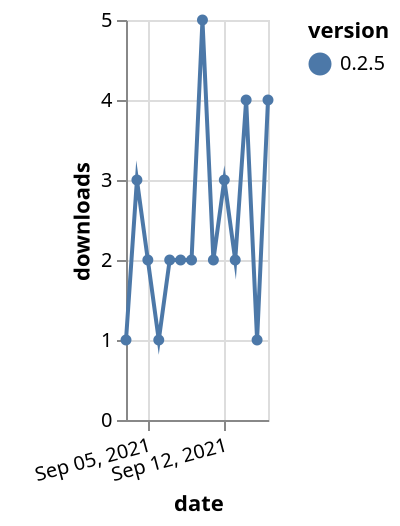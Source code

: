 {"$schema": "https://vega.github.io/schema/vega-lite/v5.json", "description": "A simple bar chart with embedded data.", "data": {"values": [{"date": "2021-09-03", "total": 877, "delta": 1, "version": "0.2.5"}, {"date": "2021-09-04", "total": 880, "delta": 3, "version": "0.2.5"}, {"date": "2021-09-05", "total": 882, "delta": 2, "version": "0.2.5"}, {"date": "2021-09-06", "total": 883, "delta": 1, "version": "0.2.5"}, {"date": "2021-09-07", "total": 885, "delta": 2, "version": "0.2.5"}, {"date": "2021-09-08", "total": 887, "delta": 2, "version": "0.2.5"}, {"date": "2021-09-09", "total": 889, "delta": 2, "version": "0.2.5"}, {"date": "2021-09-10", "total": 894, "delta": 5, "version": "0.2.5"}, {"date": "2021-09-11", "total": 896, "delta": 2, "version": "0.2.5"}, {"date": "2021-09-12", "total": 899, "delta": 3, "version": "0.2.5"}, {"date": "2021-09-13", "total": 901, "delta": 2, "version": "0.2.5"}, {"date": "2021-09-14", "total": 905, "delta": 4, "version": "0.2.5"}, {"date": "2021-09-15", "total": 906, "delta": 1, "version": "0.2.5"}, {"date": "2021-09-16", "total": 910, "delta": 4, "version": "0.2.5"}]}, "width": "container", "mark": {"type": "line", "point": {"filled": true}}, "encoding": {"x": {"field": "date", "type": "temporal", "timeUnit": "yearmonthdate", "title": "date", "axis": {"labelAngle": -15}}, "y": {"field": "delta", "type": "quantitative", "title": "downloads"}, "color": {"field": "version", "type": "nominal"}, "tooltip": {"field": "delta"}}}